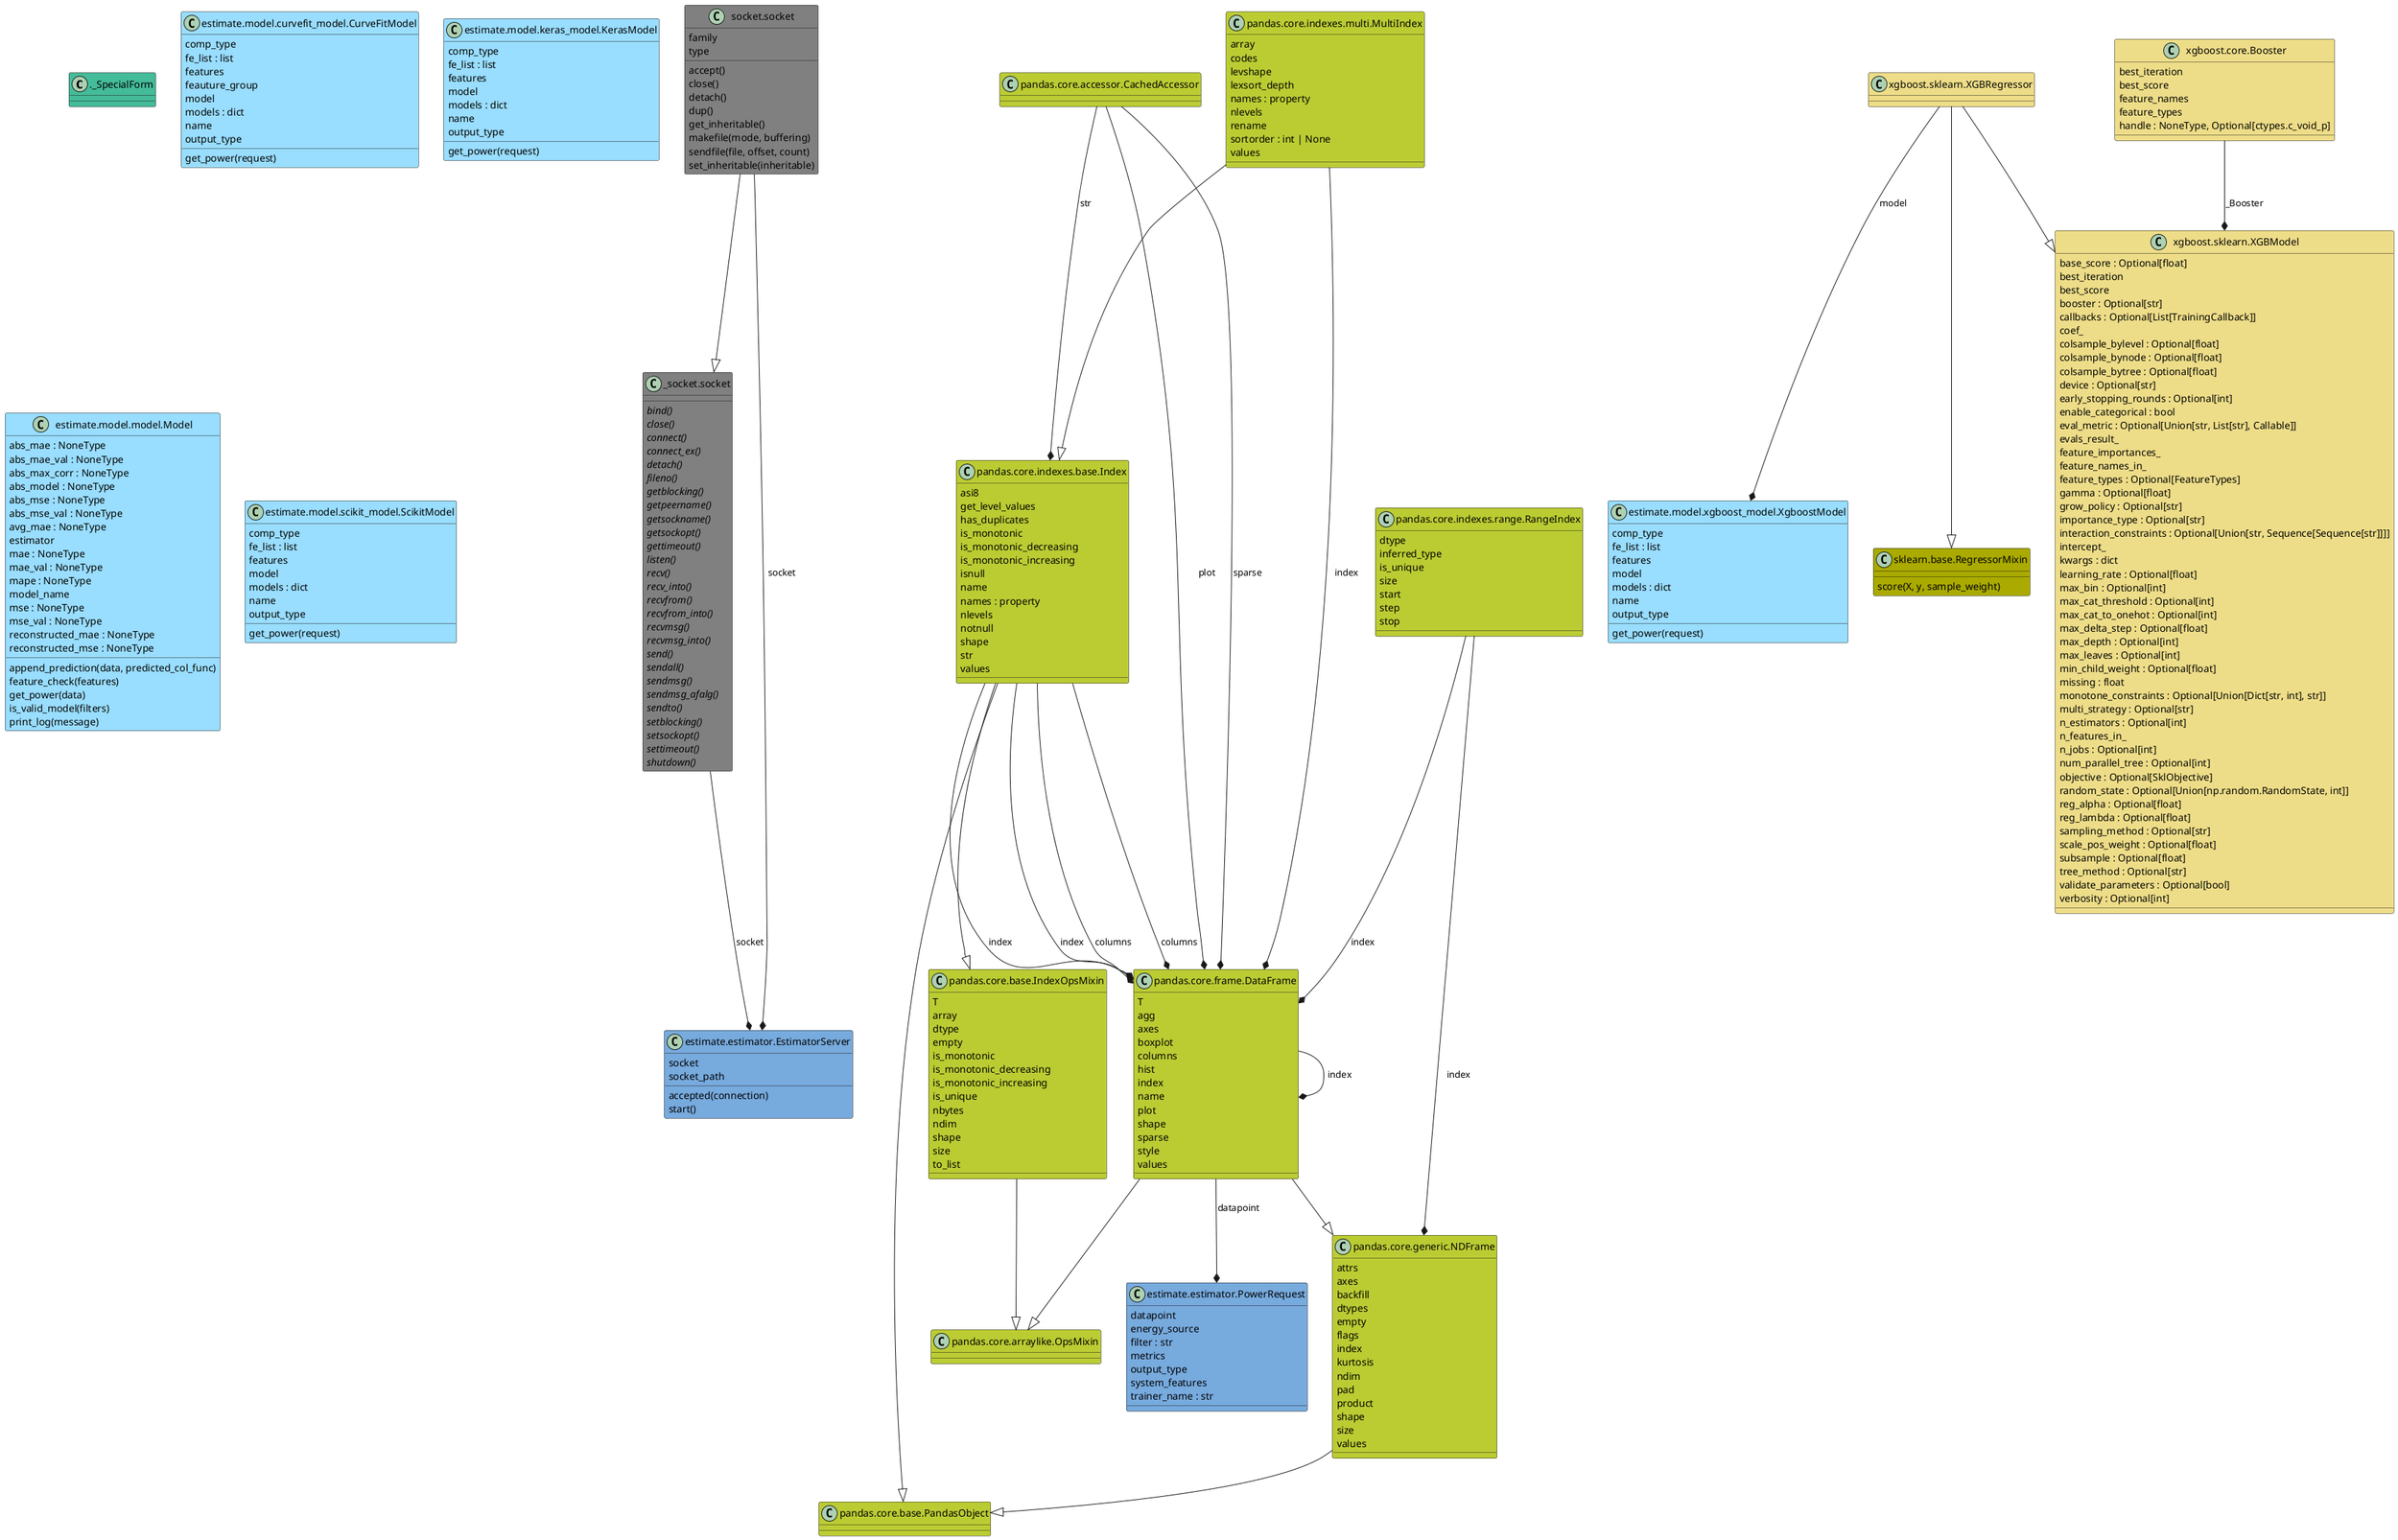 @startuml classes
set namespaceSeparator none
class "._SpecialForm" as ._SpecialForm #44BB99 {
}
class "_socket.socket" as _socket.socket #grey {
  {abstract}bind()
  {abstract}close()
  {abstract}connect()
  {abstract}connect_ex()
  {abstract}detach()
  {abstract}fileno()
  {abstract}getblocking()
  {abstract}getpeername()
  {abstract}getsockname()
  {abstract}getsockopt()
  {abstract}gettimeout()
  {abstract}listen()
  {abstract}recv()
  {abstract}recv_into()
  {abstract}recvfrom()
  {abstract}recvfrom_into()
  {abstract}recvmsg()
  {abstract}recvmsg_into()
  {abstract}send()
  {abstract}sendall()
  {abstract}sendmsg()
  {abstract}sendmsg_afalg()
  {abstract}sendto()
  {abstract}setblocking()
  {abstract}setsockopt()
  {abstract}settimeout()
  {abstract}shutdown()
}
class "estimate.estimator.EstimatorServer" as estimate.estimator.EstimatorServer #77AADD {
  socket
  socket_path
  accepted(connection)
  start()
}
class "estimate.estimator.PowerRequest" as estimate.estimator.PowerRequest #77AADD {
  datapoint
  energy_source
  filter : str
  metrics
  output_type
  system_features
  trainer_name : str
}
class "estimate.model.curvefit_model.CurveFitModel" as estimate.model.curvefit_model.CurveFitModel #99DDFF {
  comp_type
  fe_list : list
  features
  feauture_group
  model
  models : dict
  name
  output_type
  get_power(request)
}
class "estimate.model.keras_model.KerasModel" as estimate.model.keras_model.KerasModel #99DDFF {
  comp_type
  fe_list : list
  features
  model
  models : dict
  name
  output_type
  get_power(request)
}
class "estimate.model.model.Model" as estimate.model.model.Model #99DDFF {
  abs_mae : NoneType
  abs_mae_val : NoneType
  abs_max_corr : NoneType
  abs_model : NoneType
  abs_mse : NoneType
  abs_mse_val : NoneType
  avg_mae : NoneType
  estimator
  mae : NoneType
  mae_val : NoneType
  mape : NoneType
  model_name
  mse : NoneType
  mse_val : NoneType
  reconstructed_mae : NoneType
  reconstructed_mse : NoneType
  append_prediction(data, predicted_col_func)
  feature_check(features)
  get_power(data)
  is_valid_model(filters)
  print_log(message)
}
class "estimate.model.scikit_model.ScikitModel" as estimate.model.scikit_model.ScikitModel #99DDFF {
  comp_type
  fe_list : list
  features
  model
  models : dict
  name
  output_type
  get_power(request)
}
class "estimate.model.xgboost_model.XgboostModel" as estimate.model.xgboost_model.XgboostModel #99DDFF {
  comp_type
  fe_list : list
  features
  model
  models : dict
  name
  output_type
  get_power(request)
}
class "pandas.core.accessor.CachedAccessor" as pandas.core.accessor.CachedAccessor #BBCC33 {
}
class "pandas.core.arraylike.OpsMixin" as pandas.core.arraylike.OpsMixin #BBCC33 {
}
class "pandas.core.base.IndexOpsMixin" as pandas.core.base.IndexOpsMixin #BBCC33 {
  T
  array
  dtype
  empty
  is_monotonic
  is_monotonic_decreasing
  is_monotonic_increasing
  is_unique
  nbytes
  ndim
  shape
  size
  to_list
}
class "pandas.core.base.PandasObject" as pandas.core.base.PandasObject #BBCC33 {
}
class "pandas.core.frame.DataFrame" as pandas.core.frame.DataFrame #BBCC33 {
  T
  agg
  axes
  boxplot
  columns
  hist
  index
  name
  plot
  shape
  sparse
  style
  values
}
class "pandas.core.generic.NDFrame" as pandas.core.generic.NDFrame #BBCC33 {
  attrs
  axes
  backfill
  dtypes
  empty
  flags
  index
  kurtosis
  ndim
  pad
  product
  shape
  size
  values
}
class "pandas.core.indexes.base.Index" as pandas.core.indexes.base.Index #BBCC33 {
  asi8
  get_level_values
  has_duplicates
  is_monotonic
  is_monotonic_decreasing
  is_monotonic_increasing
  isnull
  name
  names : property
  nlevels
  notnull
  shape
  str
  values
}
class "pandas.core.indexes.multi.MultiIndex" as pandas.core.indexes.multi.MultiIndex #BBCC33 {
  array
  codes
  levshape
  lexsort_depth
  names : property
  nlevels
  rename
  sortorder : int | None
  values
}
class "pandas.core.indexes.range.RangeIndex" as pandas.core.indexes.range.RangeIndex #BBCC33 {
  dtype
  inferred_type
  is_unique
  size
  start
  step
  stop
}
class "sklearn.base.RegressorMixin" as sklearn.base.RegressorMixin #AAAA00 {
  score(X, y, sample_weight)
}
class "socket.socket" as socket.socket #grey {
  family
  type
  accept()
  close()
  detach()
  dup()
  get_inheritable()
  makefile(mode, buffering)
  sendfile(file, offset, count)
  set_inheritable(inheritable)
}
class "xgboost.core.Booster" as xgboost.core.Booster #EEDD88 {
  best_iteration
  best_score
  feature_names
  feature_types
  handle : NoneType, Optional[ctypes.c_void_p]
}
class "xgboost.sklearn.XGBModel" as xgboost.sklearn.XGBModel #EEDD88 {
  base_score : Optional[float]
  best_iteration
  best_score
  booster : Optional[str]
  callbacks : Optional[List[TrainingCallback]]
  coef_
  colsample_bylevel : Optional[float]
  colsample_bynode : Optional[float]
  colsample_bytree : Optional[float]
  device : Optional[str]
  early_stopping_rounds : Optional[int]
  enable_categorical : bool
  eval_metric : Optional[Union[str, List[str], Callable]]
  evals_result_
  feature_importances_
  feature_names_in_
  feature_types : Optional[FeatureTypes]
  gamma : Optional[float]
  grow_policy : Optional[str]
  importance_type : Optional[str]
  interaction_constraints : Optional[Union[str, Sequence[Sequence[str]]]]
  intercept_
  kwargs : dict
  learning_rate : Optional[float]
  max_bin : Optional[int]
  max_cat_threshold : Optional[int]
  max_cat_to_onehot : Optional[int]
  max_delta_step : Optional[float]
  max_depth : Optional[int]
  max_leaves : Optional[int]
  min_child_weight : Optional[float]
  missing : float
  monotone_constraints : Optional[Union[Dict[str, int], str]]
  multi_strategy : Optional[str]
  n_estimators : Optional[int]
  n_features_in_
  n_jobs : Optional[int]
  num_parallel_tree : Optional[int]
  objective : Optional[SklObjective]
  random_state : Optional[Union[np.random.RandomState, int]]
  reg_alpha : Optional[float]
  reg_lambda : Optional[float]
  sampling_method : Optional[str]
  scale_pos_weight : Optional[float]
  subsample : Optional[float]
  tree_method : Optional[str]
  validate_parameters : Optional[bool]
  verbosity : Optional[int]
}
class "xgboost.sklearn.XGBRegressor" as xgboost.sklearn.XGBRegressor #EEDD88 {
}
pandas.core.base.IndexOpsMixin --|> pandas.core.arraylike.OpsMixin
pandas.core.frame.DataFrame --|> pandas.core.arraylike.OpsMixin
pandas.core.frame.DataFrame --|> pandas.core.generic.NDFrame
pandas.core.generic.NDFrame --|> pandas.core.base.PandasObject
pandas.core.indexes.base.Index --|> pandas.core.base.IndexOpsMixin
pandas.core.indexes.base.Index --|> pandas.core.base.PandasObject
pandas.core.indexes.multi.MultiIndex --|> pandas.core.indexes.base.Index
socket.socket --|> _socket.socket
xgboost.sklearn.XGBRegressor --|> sklearn.base.RegressorMixin
xgboost.sklearn.XGBRegressor --|> xgboost.sklearn.XGBModel
_socket.socket --* estimate.estimator.EstimatorServer : socket
pandas.core.accessor.CachedAccessor --* pandas.core.frame.DataFrame : plot
pandas.core.accessor.CachedAccessor --* pandas.core.frame.DataFrame : sparse
pandas.core.accessor.CachedAccessor --* pandas.core.indexes.base.Index : str
pandas.core.frame.DataFrame --* estimate.estimator.PowerRequest : datapoint
pandas.core.frame.DataFrame --* pandas.core.frame.DataFrame : index
pandas.core.indexes.base.Index --* pandas.core.frame.DataFrame : columns
pandas.core.indexes.base.Index --* pandas.core.frame.DataFrame : columns
pandas.core.indexes.base.Index --* pandas.core.frame.DataFrame : index
pandas.core.indexes.base.Index --* pandas.core.frame.DataFrame : index
pandas.core.indexes.multi.MultiIndex --* pandas.core.frame.DataFrame : index
pandas.core.indexes.range.RangeIndex --* pandas.core.frame.DataFrame : index
pandas.core.indexes.range.RangeIndex --* pandas.core.generic.NDFrame : index
socket.socket --* estimate.estimator.EstimatorServer : socket
xgboost.core.Booster --* xgboost.sklearn.XGBModel : _Booster
xgboost.sklearn.XGBRegressor --* estimate.model.xgboost_model.XgboostModel : model
@enduml
